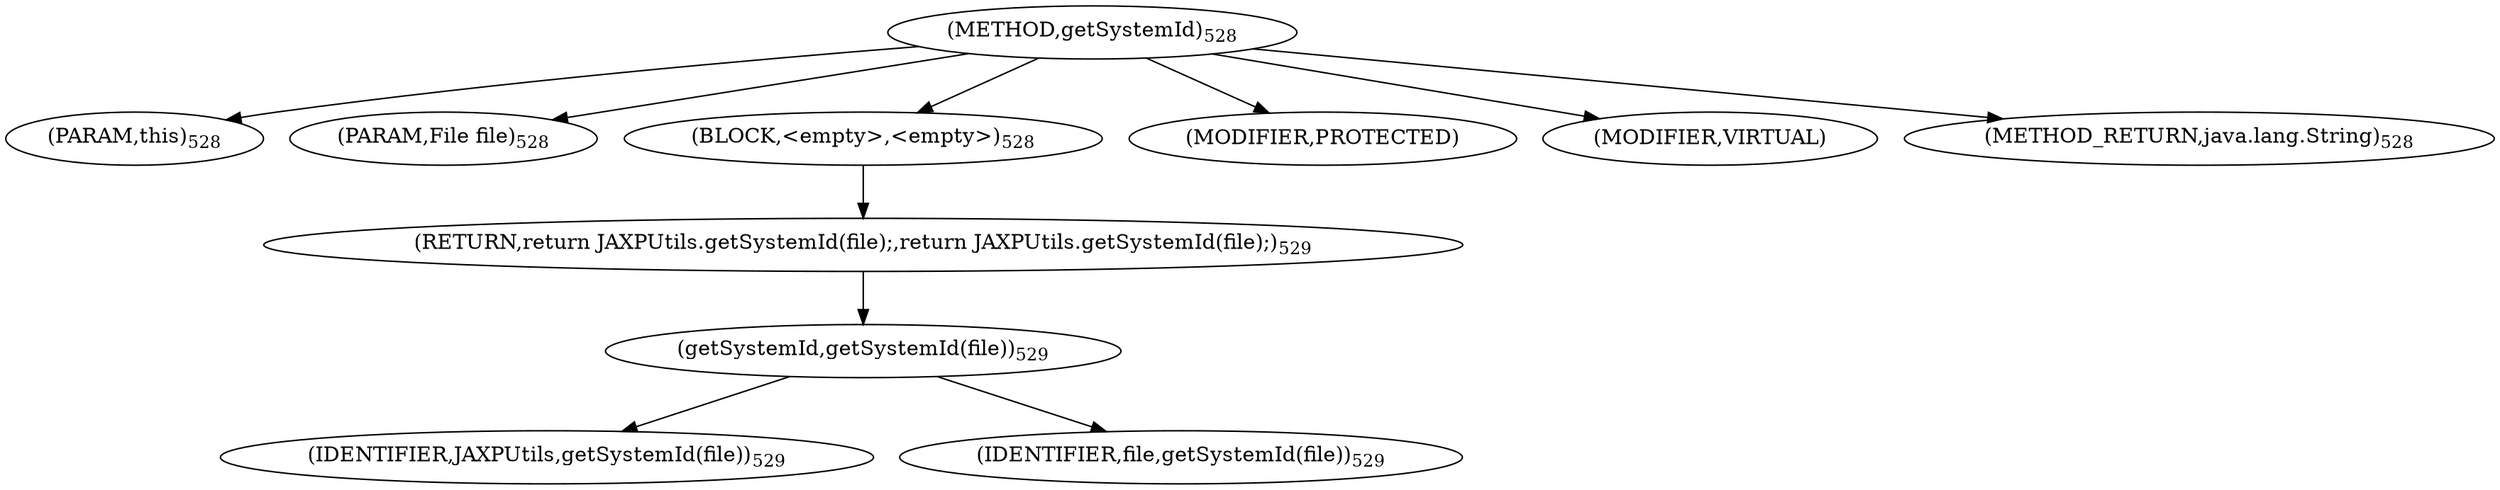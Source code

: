 digraph "getSystemId" {  
"1076" [label = <(METHOD,getSystemId)<SUB>528</SUB>> ]
"1077" [label = <(PARAM,this)<SUB>528</SUB>> ]
"1078" [label = <(PARAM,File file)<SUB>528</SUB>> ]
"1079" [label = <(BLOCK,&lt;empty&gt;,&lt;empty&gt;)<SUB>528</SUB>> ]
"1080" [label = <(RETURN,return JAXPUtils.getSystemId(file);,return JAXPUtils.getSystemId(file);)<SUB>529</SUB>> ]
"1081" [label = <(getSystemId,getSystemId(file))<SUB>529</SUB>> ]
"1082" [label = <(IDENTIFIER,JAXPUtils,getSystemId(file))<SUB>529</SUB>> ]
"1083" [label = <(IDENTIFIER,file,getSystemId(file))<SUB>529</SUB>> ]
"1084" [label = <(MODIFIER,PROTECTED)> ]
"1085" [label = <(MODIFIER,VIRTUAL)> ]
"1086" [label = <(METHOD_RETURN,java.lang.String)<SUB>528</SUB>> ]
  "1076" -> "1077" 
  "1076" -> "1078" 
  "1076" -> "1079" 
  "1076" -> "1084" 
  "1076" -> "1085" 
  "1076" -> "1086" 
  "1079" -> "1080" 
  "1080" -> "1081" 
  "1081" -> "1082" 
  "1081" -> "1083" 
}
